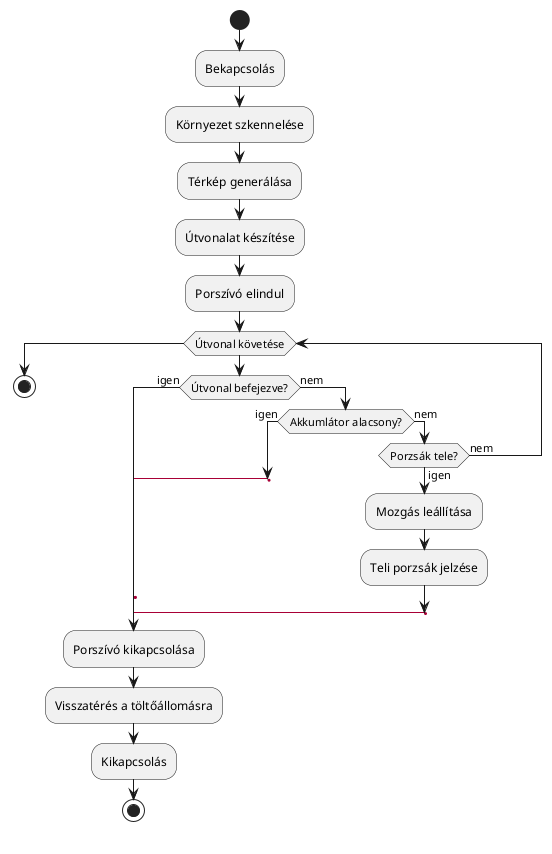 @startuml Roomba
start

:Bekapcsolás;
:Környezet szkennelése;
:Térkép generálása;
:Útvonalat készítése;
:Porszívó elindul;

while (Útvonal követése)
	if (Útvonal befejezve?) then (igen)
		label lab1
		label lab2
		label lab3
		label lab5
		label lab6
		label lab7
		label off
		:Porszívó kikapcsolása;
		:Visszatérés a töltőállomásra;
		:Kikapcsolás;
		stop
	else (nem)
		if (Akkumlátor alacsony?) then (igen)
			label lb4
			goto off
		else (nem)
			if (Porzsák tele?) then (igen)
				:Mozgás leállítása;
				:Teli porzsák jelzése;
				goto off
			else (nem)
			endif
		endif
	endif
endwhile
stop
@enduml